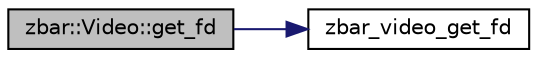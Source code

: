 digraph G
{
  edge [fontname="Helvetica",fontsize="10",labelfontname="Helvetica",labelfontsize="10"];
  node [fontname="Helvetica",fontsize="10",shape=record];
  rankdir=LR;
  Node1 [label="zbar::Video::get_fd",height=0.2,width=0.4,color="black", fillcolor="grey75", style="filled" fontcolor="black"];
  Node1 -> Node2 [color="midnightblue",fontsize="10",style="solid"];
  Node2 [label="zbar_video_get_fd",height=0.2,width=0.4,color="black", fillcolor="white", style="filled",URL="$zbar_8h.html#a4ce20ae1ab54b3af1b46f54724a2aad8"];
}

